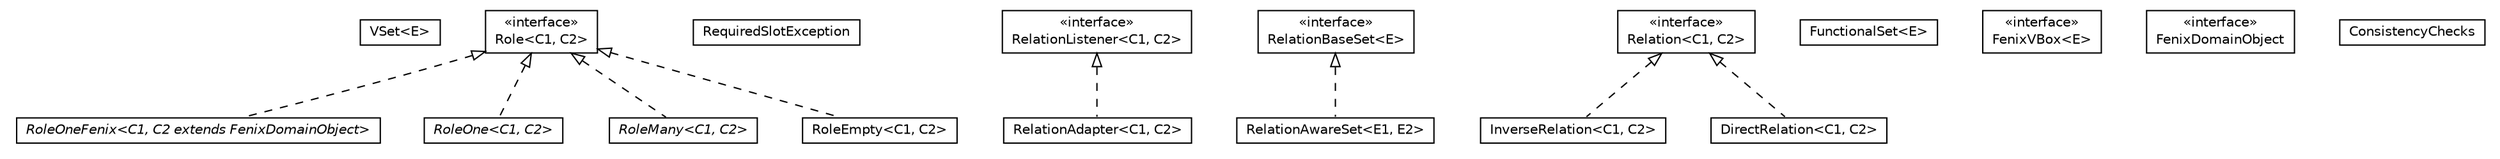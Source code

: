 #!/usr/local/bin/dot
#
# Class diagram 
# Generated by UMLGraph version 5.1 (http://www.umlgraph.org/)
#

digraph G {
	edge [fontname="Helvetica",fontsize=10,labelfontname="Helvetica",labelfontsize=10];
	node [fontname="Helvetica",fontsize=10,shape=plaintext];
	nodesep=0.25;
	ranksep=0.5;
	// dml.runtime.VSet<E>
	c313 [label=<<table title="dml.runtime.VSet" border="0" cellborder="1" cellspacing="0" cellpadding="2" port="p" href="./VSet.html">
		<tr><td><table border="0" cellspacing="0" cellpadding="1">
<tr><td align="center" balign="center"> VSet&lt;E&gt; </td></tr>
		</table></td></tr>
		</table>>, fontname="Helvetica", fontcolor="black", fontsize=10.0];
	// dml.runtime.RoleOneFenix<C1, C2 extends dml.runtime.FenixDomainObject>
	c314 [label=<<table title="dml.runtime.RoleOneFenix" border="0" cellborder="1" cellspacing="0" cellpadding="2" port="p" href="./RoleOneFenix.html">
		<tr><td><table border="0" cellspacing="0" cellpadding="1">
<tr><td align="center" balign="center"><font face="Helvetica-Oblique"> RoleOneFenix&lt;C1, C2 extends FenixDomainObject&gt; </font></td></tr>
		</table></td></tr>
		</table>>, fontname="Helvetica", fontcolor="black", fontsize=10.0];
	// dml.runtime.RoleOne<C1, C2>
	c315 [label=<<table title="dml.runtime.RoleOne" border="0" cellborder="1" cellspacing="0" cellpadding="2" port="p" href="./RoleOne.html">
		<tr><td><table border="0" cellspacing="0" cellpadding="1">
<tr><td align="center" balign="center"><font face="Helvetica-Oblique"> RoleOne&lt;C1, C2&gt; </font></td></tr>
		</table></td></tr>
		</table>>, fontname="Helvetica", fontcolor="black", fontsize=10.0];
	// dml.runtime.RoleMany<C1, C2>
	c316 [label=<<table title="dml.runtime.RoleMany" border="0" cellborder="1" cellspacing="0" cellpadding="2" port="p" href="./RoleMany.html">
		<tr><td><table border="0" cellspacing="0" cellpadding="1">
<tr><td align="center" balign="center"><font face="Helvetica-Oblique"> RoleMany&lt;C1, C2&gt; </font></td></tr>
		</table></td></tr>
		</table>>, fontname="Helvetica", fontcolor="black", fontsize=10.0];
	// dml.runtime.RoleEmpty<C1, C2>
	c317 [label=<<table title="dml.runtime.RoleEmpty" border="0" cellborder="1" cellspacing="0" cellpadding="2" port="p" href="./RoleEmpty.html">
		<tr><td><table border="0" cellspacing="0" cellpadding="1">
<tr><td align="center" balign="center"> RoleEmpty&lt;C1, C2&gt; </td></tr>
		</table></td></tr>
		</table>>, fontname="Helvetica", fontcolor="black", fontsize=10.0];
	// dml.runtime.Role<C1, C2>
	c318 [label=<<table title="dml.runtime.Role" border="0" cellborder="1" cellspacing="0" cellpadding="2" port="p" href="./Role.html">
		<tr><td><table border="0" cellspacing="0" cellpadding="1">
<tr><td align="center" balign="center"> &#171;interface&#187; </td></tr>
<tr><td align="center" balign="center"> Role&lt;C1, C2&gt; </td></tr>
		</table></td></tr>
		</table>>, fontname="Helvetica", fontcolor="black", fontsize=10.0];
	// dml.runtime.RequiredSlotException
	c319 [label=<<table title="dml.runtime.RequiredSlotException" border="0" cellborder="1" cellspacing="0" cellpadding="2" port="p" href="./RequiredSlotException.html">
		<tr><td><table border="0" cellspacing="0" cellpadding="1">
<tr><td align="center" balign="center"> RequiredSlotException </td></tr>
		</table></td></tr>
		</table>>, fontname="Helvetica", fontcolor="black", fontsize=10.0];
	// dml.runtime.RelationListener<C1, C2>
	c320 [label=<<table title="dml.runtime.RelationListener" border="0" cellborder="1" cellspacing="0" cellpadding="2" port="p" href="./RelationListener.html">
		<tr><td><table border="0" cellspacing="0" cellpadding="1">
<tr><td align="center" balign="center"> &#171;interface&#187; </td></tr>
<tr><td align="center" balign="center"> RelationListener&lt;C1, C2&gt; </td></tr>
		</table></td></tr>
		</table>>, fontname="Helvetica", fontcolor="black", fontsize=10.0];
	// dml.runtime.RelationBaseSet<E>
	c321 [label=<<table title="dml.runtime.RelationBaseSet" border="0" cellborder="1" cellspacing="0" cellpadding="2" port="p" href="./RelationBaseSet.html">
		<tr><td><table border="0" cellspacing="0" cellpadding="1">
<tr><td align="center" balign="center"> &#171;interface&#187; </td></tr>
<tr><td align="center" balign="center"> RelationBaseSet&lt;E&gt; </td></tr>
		</table></td></tr>
		</table>>, fontname="Helvetica", fontcolor="black", fontsize=10.0];
	// dml.runtime.RelationAwareSet<E1, E2>
	c322 [label=<<table title="dml.runtime.RelationAwareSet" border="0" cellborder="1" cellspacing="0" cellpadding="2" port="p" href="./RelationAwareSet.html">
		<tr><td><table border="0" cellspacing="0" cellpadding="1">
<tr><td align="center" balign="center"> RelationAwareSet&lt;E1, E2&gt; </td></tr>
		</table></td></tr>
		</table>>, fontname="Helvetica", fontcolor="black", fontsize=10.0];
	// dml.runtime.RelationAdapter<C1, C2>
	c323 [label=<<table title="dml.runtime.RelationAdapter" border="0" cellborder="1" cellspacing="0" cellpadding="2" port="p" href="./RelationAdapter.html">
		<tr><td><table border="0" cellspacing="0" cellpadding="1">
<tr><td align="center" balign="center"> RelationAdapter&lt;C1, C2&gt; </td></tr>
		</table></td></tr>
		</table>>, fontname="Helvetica", fontcolor="black", fontsize=10.0];
	// dml.runtime.Relation<C1, C2>
	c324 [label=<<table title="dml.runtime.Relation" border="0" cellborder="1" cellspacing="0" cellpadding="2" port="p" href="./Relation.html">
		<tr><td><table border="0" cellspacing="0" cellpadding="1">
<tr><td align="center" balign="center"> &#171;interface&#187; </td></tr>
<tr><td align="center" balign="center"> Relation&lt;C1, C2&gt; </td></tr>
		</table></td></tr>
		</table>>, fontname="Helvetica", fontcolor="black", fontsize=10.0];
	// dml.runtime.InverseRelation<C1, C2>
	c325 [label=<<table title="dml.runtime.InverseRelation" border="0" cellborder="1" cellspacing="0" cellpadding="2" port="p" href="./InverseRelation.html">
		<tr><td><table border="0" cellspacing="0" cellpadding="1">
<tr><td align="center" balign="center"> InverseRelation&lt;C1, C2&gt; </td></tr>
		</table></td></tr>
		</table>>, fontname="Helvetica", fontcolor="black", fontsize=10.0];
	// dml.runtime.FunctionalSet<E>
	c326 [label=<<table title="dml.runtime.FunctionalSet" border="0" cellborder="1" cellspacing="0" cellpadding="2" port="p" href="./FunctionalSet.html">
		<tr><td><table border="0" cellspacing="0" cellpadding="1">
<tr><td align="center" balign="center"> FunctionalSet&lt;E&gt; </td></tr>
		</table></td></tr>
		</table>>, fontname="Helvetica", fontcolor="black", fontsize=10.0];
	// dml.runtime.FenixVBox<E>
	c327 [label=<<table title="dml.runtime.FenixVBox" border="0" cellborder="1" cellspacing="0" cellpadding="2" port="p" href="./FenixVBox.html">
		<tr><td><table border="0" cellspacing="0" cellpadding="1">
<tr><td align="center" balign="center"> &#171;interface&#187; </td></tr>
<tr><td align="center" balign="center"> FenixVBox&lt;E&gt; </td></tr>
		</table></td></tr>
		</table>>, fontname="Helvetica", fontcolor="black", fontsize=10.0];
	// dml.runtime.FenixDomainObject
	c328 [label=<<table title="dml.runtime.FenixDomainObject" border="0" cellborder="1" cellspacing="0" cellpadding="2" port="p" href="./FenixDomainObject.html">
		<tr><td><table border="0" cellspacing="0" cellpadding="1">
<tr><td align="center" balign="center"> &#171;interface&#187; </td></tr>
<tr><td align="center" balign="center"> FenixDomainObject </td></tr>
		</table></td></tr>
		</table>>, fontname="Helvetica", fontcolor="black", fontsize=10.0];
	// dml.runtime.DirectRelation<C1, C2>
	c329 [label=<<table title="dml.runtime.DirectRelation" border="0" cellborder="1" cellspacing="0" cellpadding="2" port="p" href="./DirectRelation.html">
		<tr><td><table border="0" cellspacing="0" cellpadding="1">
<tr><td align="center" balign="center"> DirectRelation&lt;C1, C2&gt; </td></tr>
		</table></td></tr>
		</table>>, fontname="Helvetica", fontcolor="black", fontsize=10.0];
	// dml.runtime.ConsistencyChecks
	c330 [label=<<table title="dml.runtime.ConsistencyChecks" border="0" cellborder="1" cellspacing="0" cellpadding="2" port="p" href="./ConsistencyChecks.html">
		<tr><td><table border="0" cellspacing="0" cellpadding="1">
<tr><td align="center" balign="center"> ConsistencyChecks </td></tr>
		</table></td></tr>
		</table>>, fontname="Helvetica", fontcolor="black", fontsize=10.0];
	//dml.runtime.RoleOneFenix<C1, C2 extends dml.runtime.FenixDomainObject> implements dml.runtime.Role<C1, C2>
	c318:p -> c314:p [dir=back,arrowtail=empty,style=dashed];
	//dml.runtime.RoleOne<C1, C2> implements dml.runtime.Role<C1, C2>
	c318:p -> c315:p [dir=back,arrowtail=empty,style=dashed];
	//dml.runtime.RoleMany<C1, C2> implements dml.runtime.Role<C1, C2>
	c318:p -> c316:p [dir=back,arrowtail=empty,style=dashed];
	//dml.runtime.RoleEmpty<C1, C2> implements dml.runtime.Role<C1, C2>
	c318:p -> c317:p [dir=back,arrowtail=empty,style=dashed];
	//dml.runtime.RelationAwareSet<E1, E2> implements dml.runtime.RelationBaseSet<E>
	c321:p -> c322:p [dir=back,arrowtail=empty,style=dashed];
	//dml.runtime.RelationAdapter<C1, C2> implements dml.runtime.RelationListener<C1, C2>
	c320:p -> c323:p [dir=back,arrowtail=empty,style=dashed];
	//dml.runtime.InverseRelation<C1, C2> implements dml.runtime.Relation<C1, C2>
	c324:p -> c325:p [dir=back,arrowtail=empty,style=dashed];
	//dml.runtime.DirectRelation<C1, C2> implements dml.runtime.Relation<C1, C2>
	c324:p -> c329:p [dir=back,arrowtail=empty,style=dashed];
}

